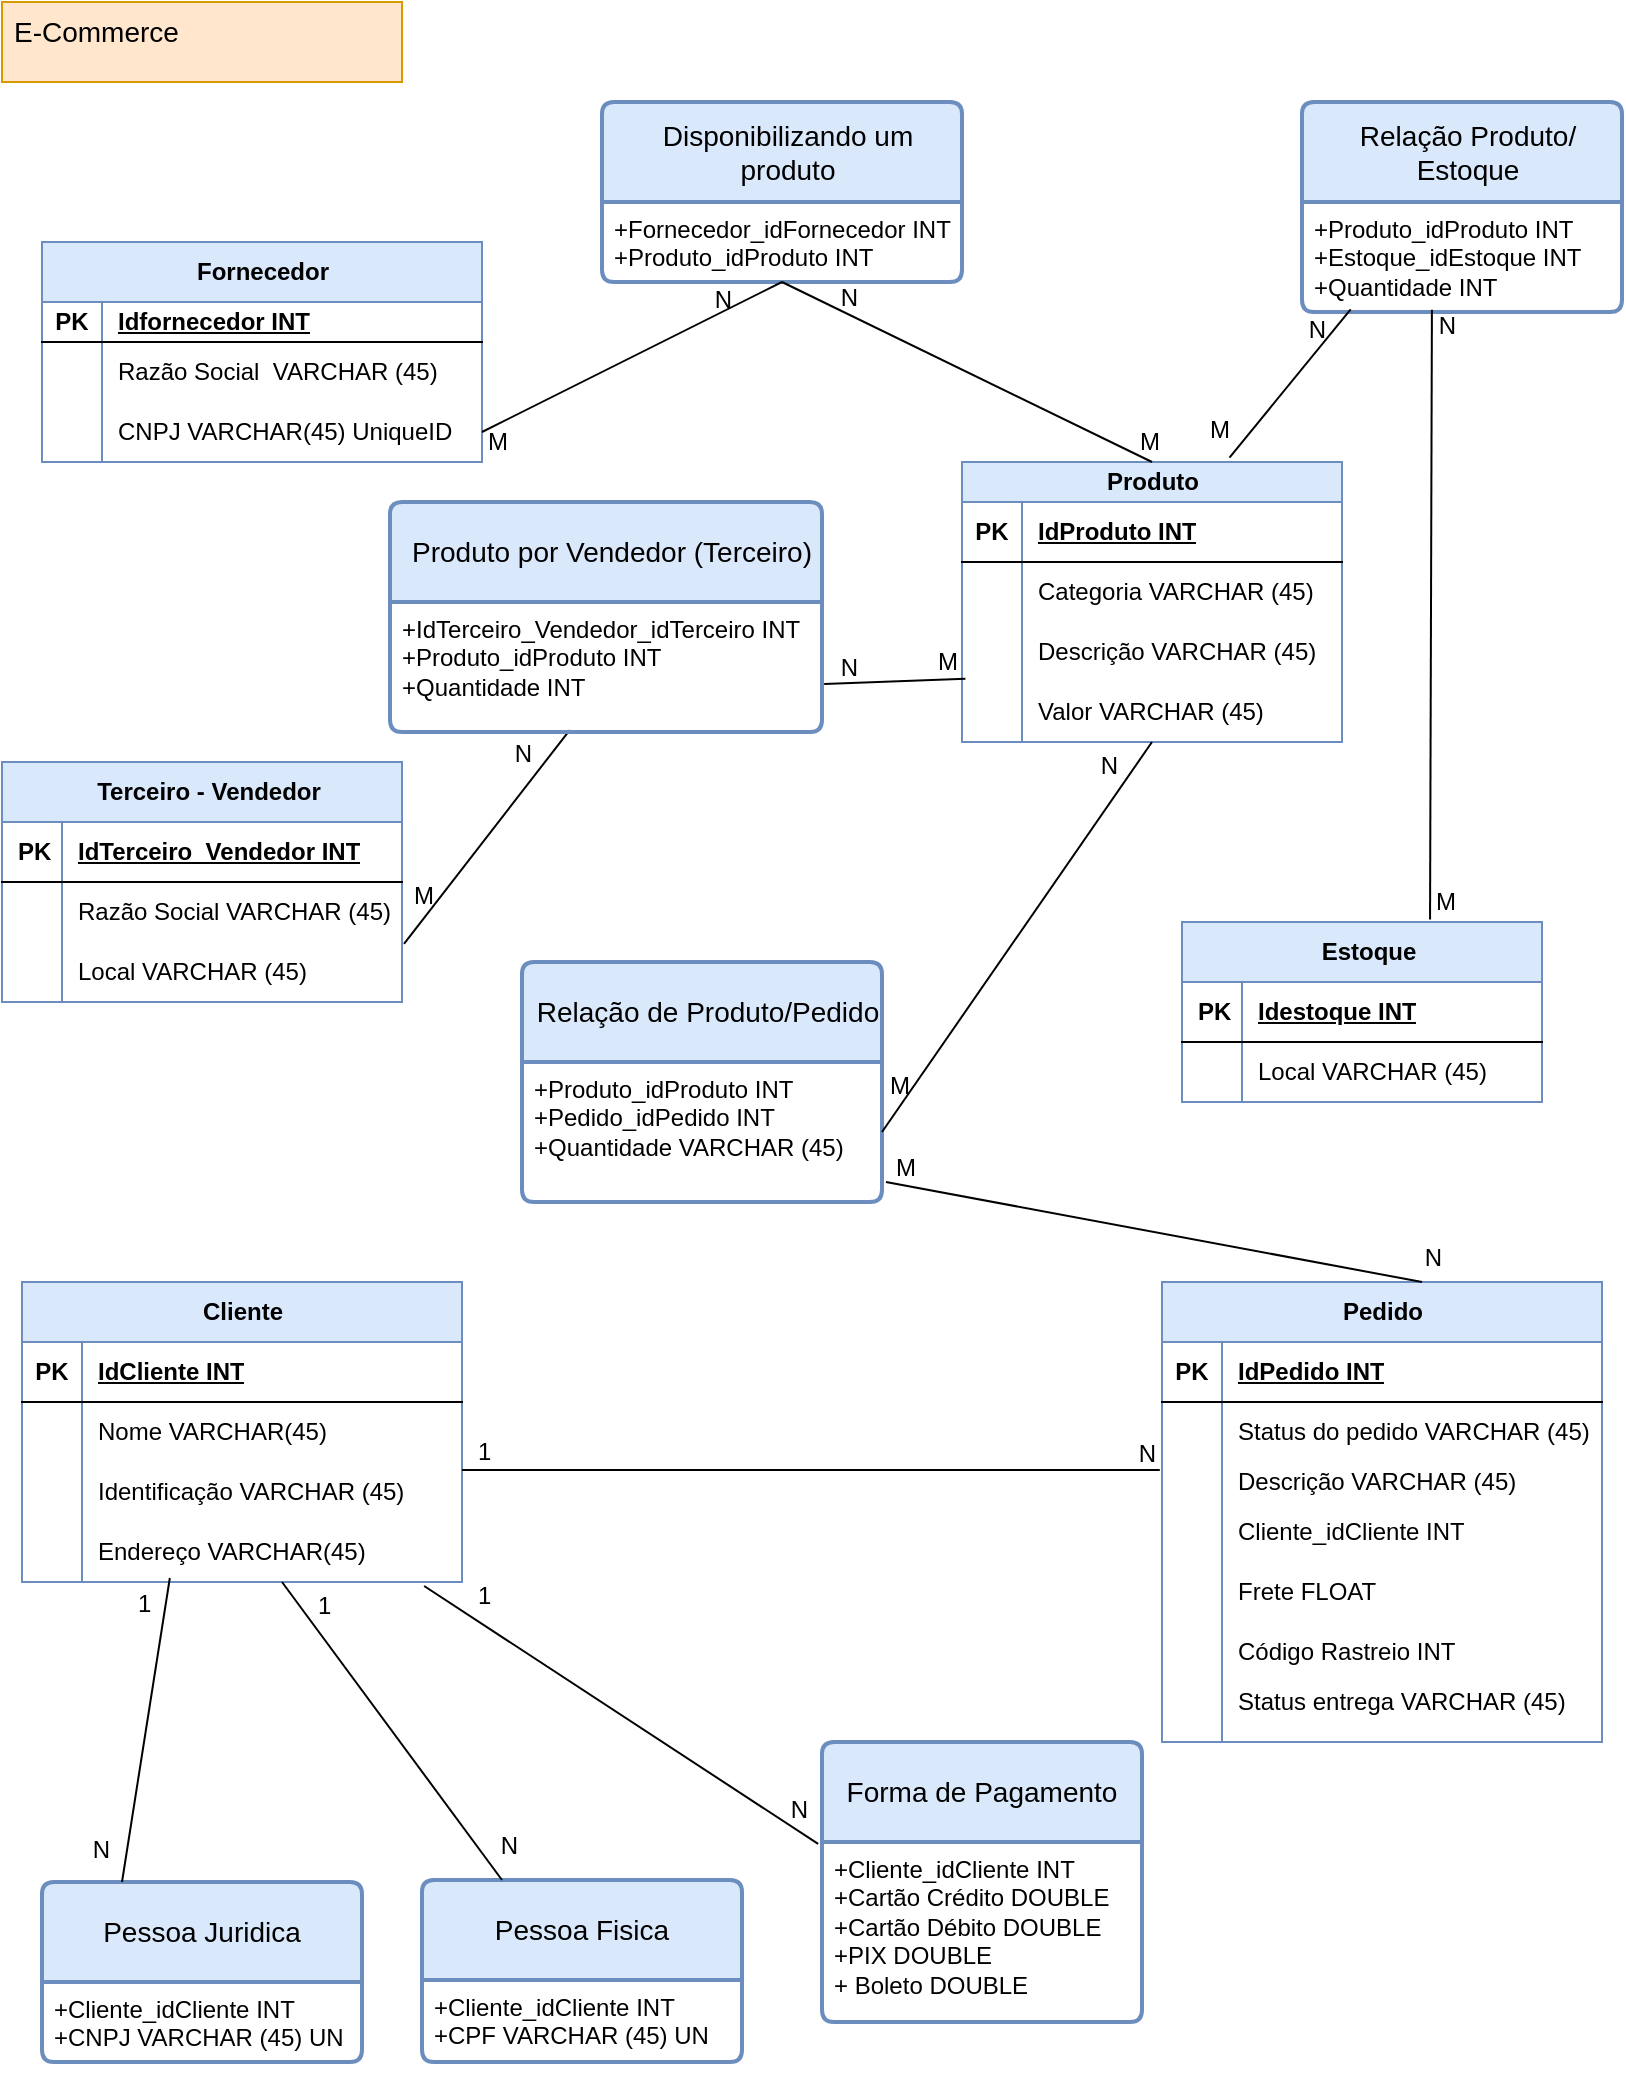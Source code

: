 <mxfile version="25.0.3">
  <diagram name="Página-1" id="pNauOIaTNGRux9Pw0jf6">
    <mxGraphModel dx="880" dy="1591" grid="1" gridSize="10" guides="1" tooltips="1" connect="1" arrows="1" fold="1" page="1" pageScale="1" pageWidth="827" pageHeight="1169" math="0" shadow="0">
      <root>
        <mxCell id="0" />
        <mxCell id="1" parent="0" />
        <mxCell id="O4y-3kp40cqBCzOCix7Y-1" value="Cliente" style="shape=table;startSize=30;container=1;collapsible=1;childLayout=tableLayout;fixedRows=1;rowLines=0;fontStyle=1;align=center;resizeLast=1;html=1;fillColor=#dae8fc;strokeColor=#6c8ebf;" parent="1" vertex="1">
          <mxGeometry x="10" y="-520" width="220" height="150" as="geometry">
            <mxRectangle x="60" y="-720" width="80" height="30" as="alternateBounds" />
          </mxGeometry>
        </mxCell>
        <mxCell id="O4y-3kp40cqBCzOCix7Y-2" value="" style="shape=tableRow;horizontal=0;startSize=0;swimlaneHead=0;swimlaneBody=0;fillColor=none;collapsible=0;dropTarget=0;points=[[0,0.5],[1,0.5]];portConstraint=eastwest;top=0;left=0;right=0;bottom=1;" parent="O4y-3kp40cqBCzOCix7Y-1" vertex="1">
          <mxGeometry y="30" width="220" height="30" as="geometry" />
        </mxCell>
        <mxCell id="O4y-3kp40cqBCzOCix7Y-3" value="PK" style="shape=partialRectangle;connectable=0;fillColor=none;top=0;left=0;bottom=0;right=0;fontStyle=1;overflow=hidden;whiteSpace=wrap;html=1;" parent="O4y-3kp40cqBCzOCix7Y-2" vertex="1">
          <mxGeometry width="30" height="30" as="geometry">
            <mxRectangle width="30" height="30" as="alternateBounds" />
          </mxGeometry>
        </mxCell>
        <mxCell id="O4y-3kp40cqBCzOCix7Y-4" value="IdCliente INT" style="shape=partialRectangle;connectable=0;fillColor=none;top=0;left=0;bottom=0;right=0;align=left;spacingLeft=6;fontStyle=5;overflow=hidden;whiteSpace=wrap;html=1;" parent="O4y-3kp40cqBCzOCix7Y-2" vertex="1">
          <mxGeometry x="30" width="190" height="30" as="geometry">
            <mxRectangle width="190" height="30" as="alternateBounds" />
          </mxGeometry>
        </mxCell>
        <mxCell id="O4y-3kp40cqBCzOCix7Y-5" value="" style="shape=tableRow;horizontal=0;startSize=0;swimlaneHead=0;swimlaneBody=0;fillColor=none;collapsible=0;dropTarget=0;points=[[0,0.5],[1,0.5]];portConstraint=eastwest;top=0;left=0;right=0;bottom=0;" parent="O4y-3kp40cqBCzOCix7Y-1" vertex="1">
          <mxGeometry y="60" width="220" height="30" as="geometry" />
        </mxCell>
        <mxCell id="O4y-3kp40cqBCzOCix7Y-6" value="" style="shape=partialRectangle;connectable=0;fillColor=none;top=0;left=0;bottom=0;right=0;editable=1;overflow=hidden;whiteSpace=wrap;html=1;" parent="O4y-3kp40cqBCzOCix7Y-5" vertex="1">
          <mxGeometry width="30" height="30" as="geometry">
            <mxRectangle width="30" height="30" as="alternateBounds" />
          </mxGeometry>
        </mxCell>
        <mxCell id="O4y-3kp40cqBCzOCix7Y-7" value="Nome VARCHAR(45)" style="shape=partialRectangle;connectable=0;fillColor=none;top=0;left=0;bottom=0;right=0;align=left;spacingLeft=6;overflow=hidden;whiteSpace=wrap;html=1;" parent="O4y-3kp40cqBCzOCix7Y-5" vertex="1">
          <mxGeometry x="30" width="190" height="30" as="geometry">
            <mxRectangle width="190" height="30" as="alternateBounds" />
          </mxGeometry>
        </mxCell>
        <mxCell id="O4y-3kp40cqBCzOCix7Y-8" value="" style="shape=tableRow;horizontal=0;startSize=0;swimlaneHead=0;swimlaneBody=0;fillColor=none;collapsible=0;dropTarget=0;points=[[0,0.5],[1,0.5]];portConstraint=eastwest;top=0;left=0;right=0;bottom=0;" parent="O4y-3kp40cqBCzOCix7Y-1" vertex="1">
          <mxGeometry y="90" width="220" height="30" as="geometry" />
        </mxCell>
        <mxCell id="O4y-3kp40cqBCzOCix7Y-9" value="" style="shape=partialRectangle;connectable=0;fillColor=none;top=0;left=0;bottom=0;right=0;editable=1;overflow=hidden;whiteSpace=wrap;html=1;" parent="O4y-3kp40cqBCzOCix7Y-8" vertex="1">
          <mxGeometry width="30" height="30" as="geometry">
            <mxRectangle width="30" height="30" as="alternateBounds" />
          </mxGeometry>
        </mxCell>
        <mxCell id="O4y-3kp40cqBCzOCix7Y-10" value="Identificação VARCHAR (45)" style="shape=partialRectangle;connectable=0;fillColor=none;top=0;left=0;bottom=0;right=0;align=left;spacingLeft=6;overflow=hidden;whiteSpace=wrap;html=1;" parent="O4y-3kp40cqBCzOCix7Y-8" vertex="1">
          <mxGeometry x="30" width="190" height="30" as="geometry">
            <mxRectangle width="190" height="30" as="alternateBounds" />
          </mxGeometry>
        </mxCell>
        <mxCell id="O4y-3kp40cqBCzOCix7Y-11" value="" style="shape=tableRow;horizontal=0;startSize=0;swimlaneHead=0;swimlaneBody=0;fillColor=none;collapsible=0;dropTarget=0;points=[[0,0.5],[1,0.5]];portConstraint=eastwest;top=0;left=0;right=0;bottom=0;" parent="O4y-3kp40cqBCzOCix7Y-1" vertex="1">
          <mxGeometry y="120" width="220" height="30" as="geometry" />
        </mxCell>
        <mxCell id="O4y-3kp40cqBCzOCix7Y-12" value="" style="shape=partialRectangle;connectable=0;fillColor=none;top=0;left=0;bottom=0;right=0;editable=1;overflow=hidden;whiteSpace=wrap;html=1;" parent="O4y-3kp40cqBCzOCix7Y-11" vertex="1">
          <mxGeometry width="30" height="30" as="geometry">
            <mxRectangle width="30" height="30" as="alternateBounds" />
          </mxGeometry>
        </mxCell>
        <mxCell id="O4y-3kp40cqBCzOCix7Y-13" value="Endereço VARCHAR(45)" style="shape=partialRectangle;connectable=0;fillColor=none;top=0;left=0;bottom=0;right=0;align=left;spacingLeft=6;overflow=hidden;whiteSpace=wrap;html=1;" parent="O4y-3kp40cqBCzOCix7Y-11" vertex="1">
          <mxGeometry x="30" width="190" height="30" as="geometry">
            <mxRectangle width="190" height="30" as="alternateBounds" />
          </mxGeometry>
        </mxCell>
        <mxCell id="O4y-3kp40cqBCzOCix7Y-19" value="Pedido" style="shape=table;startSize=30;container=1;collapsible=1;childLayout=tableLayout;fixedRows=1;rowLines=0;fontStyle=1;align=center;resizeLast=1;html=1;fillColor=#dae8fc;strokeColor=#6c8ebf;" parent="1" vertex="1">
          <mxGeometry x="580" y="-520" width="220" height="230" as="geometry" />
        </mxCell>
        <mxCell id="O4y-3kp40cqBCzOCix7Y-20" value="" style="shape=tableRow;horizontal=0;startSize=0;swimlaneHead=0;swimlaneBody=0;fillColor=none;collapsible=0;dropTarget=0;points=[[0,0.5],[1,0.5]];portConstraint=eastwest;top=0;left=0;right=0;bottom=1;" parent="O4y-3kp40cqBCzOCix7Y-19" vertex="1">
          <mxGeometry y="30" width="220" height="30" as="geometry" />
        </mxCell>
        <mxCell id="O4y-3kp40cqBCzOCix7Y-21" value="PK" style="shape=partialRectangle;connectable=0;fillColor=none;top=0;left=0;bottom=0;right=0;fontStyle=1;overflow=hidden;whiteSpace=wrap;html=1;" parent="O4y-3kp40cqBCzOCix7Y-20" vertex="1">
          <mxGeometry width="30" height="30" as="geometry">
            <mxRectangle width="30" height="30" as="alternateBounds" />
          </mxGeometry>
        </mxCell>
        <mxCell id="O4y-3kp40cqBCzOCix7Y-22" value="IdPedido INT" style="shape=partialRectangle;connectable=0;fillColor=none;top=0;left=0;bottom=0;right=0;align=left;spacingLeft=6;fontStyle=5;overflow=hidden;whiteSpace=wrap;html=1;" parent="O4y-3kp40cqBCzOCix7Y-20" vertex="1">
          <mxGeometry x="30" width="190" height="30" as="geometry">
            <mxRectangle width="190" height="30" as="alternateBounds" />
          </mxGeometry>
        </mxCell>
        <mxCell id="O4y-3kp40cqBCzOCix7Y-23" value="" style="shape=tableRow;horizontal=0;startSize=0;swimlaneHead=0;swimlaneBody=0;fillColor=none;collapsible=0;dropTarget=0;points=[[0,0.5],[1,0.5]];portConstraint=eastwest;top=0;left=0;right=0;bottom=0;" parent="O4y-3kp40cqBCzOCix7Y-19" vertex="1">
          <mxGeometry y="60" width="220" height="30" as="geometry" />
        </mxCell>
        <mxCell id="O4y-3kp40cqBCzOCix7Y-24" value="" style="shape=partialRectangle;connectable=0;fillColor=none;top=0;left=0;bottom=0;right=0;editable=1;overflow=hidden;whiteSpace=wrap;html=1;" parent="O4y-3kp40cqBCzOCix7Y-23" vertex="1">
          <mxGeometry width="30" height="30" as="geometry">
            <mxRectangle width="30" height="30" as="alternateBounds" />
          </mxGeometry>
        </mxCell>
        <mxCell id="O4y-3kp40cqBCzOCix7Y-25" value="Status do pedido VARCHAR (45)" style="shape=partialRectangle;connectable=0;fillColor=none;top=0;left=0;bottom=0;right=0;align=left;spacingLeft=6;overflow=hidden;whiteSpace=wrap;html=1;" parent="O4y-3kp40cqBCzOCix7Y-23" vertex="1">
          <mxGeometry x="30" width="190" height="30" as="geometry">
            <mxRectangle width="190" height="30" as="alternateBounds" />
          </mxGeometry>
        </mxCell>
        <mxCell id="O4y-3kp40cqBCzOCix7Y-26" value="" style="shape=tableRow;horizontal=0;startSize=0;swimlaneHead=0;swimlaneBody=0;fillColor=none;collapsible=0;dropTarget=0;points=[[0,0.5],[1,0.5]];portConstraint=eastwest;top=0;left=0;right=0;bottom=0;" parent="O4y-3kp40cqBCzOCix7Y-19" vertex="1">
          <mxGeometry y="90" width="220" height="20" as="geometry" />
        </mxCell>
        <mxCell id="O4y-3kp40cqBCzOCix7Y-27" value="" style="shape=partialRectangle;connectable=0;fillColor=none;top=0;left=0;bottom=0;right=0;editable=1;overflow=hidden;whiteSpace=wrap;html=1;" parent="O4y-3kp40cqBCzOCix7Y-26" vertex="1">
          <mxGeometry width="30" height="20" as="geometry">
            <mxRectangle width="30" height="20" as="alternateBounds" />
          </mxGeometry>
        </mxCell>
        <mxCell id="O4y-3kp40cqBCzOCix7Y-28" value="Descrição VARCHAR (45)" style="shape=partialRectangle;connectable=0;fillColor=none;top=0;left=0;bottom=0;right=0;align=left;spacingLeft=6;overflow=hidden;whiteSpace=wrap;html=1;" parent="O4y-3kp40cqBCzOCix7Y-26" vertex="1">
          <mxGeometry x="30" width="190" height="20" as="geometry">
            <mxRectangle width="190" height="20" as="alternateBounds" />
          </mxGeometry>
        </mxCell>
        <mxCell id="O4y-3kp40cqBCzOCix7Y-29" value="" style="shape=tableRow;horizontal=0;startSize=0;swimlaneHead=0;swimlaneBody=0;fillColor=none;collapsible=0;dropTarget=0;points=[[0,0.5],[1,0.5]];portConstraint=eastwest;top=0;left=0;right=0;bottom=0;" parent="O4y-3kp40cqBCzOCix7Y-19" vertex="1">
          <mxGeometry y="110" width="220" height="30" as="geometry" />
        </mxCell>
        <mxCell id="O4y-3kp40cqBCzOCix7Y-30" value="" style="shape=partialRectangle;connectable=0;fillColor=none;top=0;left=0;bottom=0;right=0;editable=1;overflow=hidden;whiteSpace=wrap;html=1;" parent="O4y-3kp40cqBCzOCix7Y-29" vertex="1">
          <mxGeometry width="30" height="30" as="geometry">
            <mxRectangle width="30" height="30" as="alternateBounds" />
          </mxGeometry>
        </mxCell>
        <mxCell id="O4y-3kp40cqBCzOCix7Y-31" value="Cliente_idCliente INT" style="shape=partialRectangle;connectable=0;fillColor=none;top=0;left=0;bottom=0;right=0;align=left;spacingLeft=6;overflow=hidden;whiteSpace=wrap;html=1;" parent="O4y-3kp40cqBCzOCix7Y-29" vertex="1">
          <mxGeometry x="30" width="190" height="30" as="geometry">
            <mxRectangle width="190" height="30" as="alternateBounds" />
          </mxGeometry>
        </mxCell>
        <mxCell id="mLtBZl6AU_xnji8sPROv-2" value="" style="shape=tableRow;horizontal=0;startSize=0;swimlaneHead=0;swimlaneBody=0;fillColor=none;collapsible=0;dropTarget=0;points=[[0,0.5],[1,0.5]];portConstraint=eastwest;top=0;left=0;right=0;bottom=0;" vertex="1" parent="O4y-3kp40cqBCzOCix7Y-19">
          <mxGeometry y="140" width="220" height="30" as="geometry" />
        </mxCell>
        <mxCell id="mLtBZl6AU_xnji8sPROv-3" value="" style="shape=partialRectangle;connectable=0;fillColor=none;top=0;left=0;bottom=0;right=0;editable=1;overflow=hidden;whiteSpace=wrap;html=1;" vertex="1" parent="mLtBZl6AU_xnji8sPROv-2">
          <mxGeometry width="30" height="30" as="geometry">
            <mxRectangle width="30" height="30" as="alternateBounds" />
          </mxGeometry>
        </mxCell>
        <mxCell id="mLtBZl6AU_xnji8sPROv-4" value="Frete FLOAT" style="shape=partialRectangle;connectable=0;fillColor=none;top=0;left=0;bottom=0;right=0;align=left;spacingLeft=6;overflow=hidden;whiteSpace=wrap;html=1;" vertex="1" parent="mLtBZl6AU_xnji8sPROv-2">
          <mxGeometry x="30" width="190" height="30" as="geometry">
            <mxRectangle width="190" height="30" as="alternateBounds" />
          </mxGeometry>
        </mxCell>
        <mxCell id="mLtBZl6AU_xnji8sPROv-6" value="" style="shape=tableRow;horizontal=0;startSize=0;swimlaneHead=0;swimlaneBody=0;fillColor=none;collapsible=0;dropTarget=0;points=[[0,0.5],[1,0.5]];portConstraint=eastwest;top=0;left=0;right=0;bottom=0;" vertex="1" parent="O4y-3kp40cqBCzOCix7Y-19">
          <mxGeometry y="170" width="220" height="30" as="geometry" />
        </mxCell>
        <mxCell id="mLtBZl6AU_xnji8sPROv-7" value="" style="shape=partialRectangle;connectable=0;fillColor=none;top=0;left=0;bottom=0;right=0;editable=1;overflow=hidden;whiteSpace=wrap;html=1;" vertex="1" parent="mLtBZl6AU_xnji8sPROv-6">
          <mxGeometry width="30" height="30" as="geometry">
            <mxRectangle width="30" height="30" as="alternateBounds" />
          </mxGeometry>
        </mxCell>
        <mxCell id="mLtBZl6AU_xnji8sPROv-8" value="Código Rastreio INT" style="shape=partialRectangle;connectable=0;fillColor=none;top=0;left=0;bottom=0;right=0;align=left;spacingLeft=6;overflow=hidden;whiteSpace=wrap;html=1;" vertex="1" parent="mLtBZl6AU_xnji8sPROv-6">
          <mxGeometry x="30" width="190" height="30" as="geometry">
            <mxRectangle width="190" height="30" as="alternateBounds" />
          </mxGeometry>
        </mxCell>
        <mxCell id="mLtBZl6AU_xnji8sPROv-9" value="" style="shape=tableRow;horizontal=0;startSize=0;swimlaneHead=0;swimlaneBody=0;fillColor=none;collapsible=0;dropTarget=0;points=[[0,0.5],[1,0.5]];portConstraint=eastwest;top=0;left=0;right=0;bottom=0;" vertex="1" parent="O4y-3kp40cqBCzOCix7Y-19">
          <mxGeometry y="200" width="220" height="30" as="geometry" />
        </mxCell>
        <mxCell id="mLtBZl6AU_xnji8sPROv-10" value="" style="shape=partialRectangle;connectable=0;fillColor=none;top=0;left=0;bottom=0;right=0;editable=1;overflow=hidden;whiteSpace=wrap;html=1;" vertex="1" parent="mLtBZl6AU_xnji8sPROv-9">
          <mxGeometry width="30" height="30" as="geometry">
            <mxRectangle width="30" height="30" as="alternateBounds" />
          </mxGeometry>
        </mxCell>
        <mxCell id="mLtBZl6AU_xnji8sPROv-11" value="&lt;div align=&quot;left&quot;&gt;Status entrega VARCHAR (45)&lt;/div&gt;&lt;div align=&quot;left&quot;&gt;&lt;br&gt;&lt;/div&gt;" style="shape=partialRectangle;connectable=0;fillColor=none;top=0;left=0;bottom=0;right=0;align=left;spacingLeft=6;overflow=hidden;whiteSpace=wrap;html=1;" vertex="1" parent="mLtBZl6AU_xnji8sPROv-9">
          <mxGeometry x="30" width="190" height="30" as="geometry">
            <mxRectangle width="190" height="30" as="alternateBounds" />
          </mxGeometry>
        </mxCell>
        <mxCell id="O4y-3kp40cqBCzOCix7Y-32" value="Produto" style="shape=table;startSize=20;container=1;collapsible=1;childLayout=tableLayout;fixedRows=1;rowLines=0;fontStyle=1;align=center;resizeLast=1;html=1;fillColor=#dae8fc;strokeColor=#6c8ebf;" parent="1" vertex="1">
          <mxGeometry x="480" y="-930" width="190" height="140" as="geometry" />
        </mxCell>
        <mxCell id="O4y-3kp40cqBCzOCix7Y-33" value="" style="shape=tableRow;horizontal=0;startSize=0;swimlaneHead=0;swimlaneBody=0;fillColor=none;collapsible=0;dropTarget=0;points=[[0,0.5],[1,0.5]];portConstraint=eastwest;top=0;left=0;right=0;bottom=1;" parent="O4y-3kp40cqBCzOCix7Y-32" vertex="1">
          <mxGeometry y="20" width="190" height="30" as="geometry" />
        </mxCell>
        <mxCell id="O4y-3kp40cqBCzOCix7Y-34" value="PK" style="shape=partialRectangle;connectable=0;fillColor=none;top=0;left=0;bottom=0;right=0;fontStyle=1;overflow=hidden;whiteSpace=wrap;html=1;" parent="O4y-3kp40cqBCzOCix7Y-33" vertex="1">
          <mxGeometry width="30" height="30" as="geometry">
            <mxRectangle width="30" height="30" as="alternateBounds" />
          </mxGeometry>
        </mxCell>
        <mxCell id="O4y-3kp40cqBCzOCix7Y-35" value="IdProduto INT" style="shape=partialRectangle;connectable=0;fillColor=none;top=0;left=0;bottom=0;right=0;align=left;spacingLeft=6;fontStyle=5;overflow=hidden;whiteSpace=wrap;html=1;" parent="O4y-3kp40cqBCzOCix7Y-33" vertex="1">
          <mxGeometry x="30" width="160" height="30" as="geometry">
            <mxRectangle width="160" height="30" as="alternateBounds" />
          </mxGeometry>
        </mxCell>
        <mxCell id="O4y-3kp40cqBCzOCix7Y-36" value="" style="shape=tableRow;horizontal=0;startSize=0;swimlaneHead=0;swimlaneBody=0;fillColor=none;collapsible=0;dropTarget=0;points=[[0,0.5],[1,0.5]];portConstraint=eastwest;top=0;left=0;right=0;bottom=0;" parent="O4y-3kp40cqBCzOCix7Y-32" vertex="1">
          <mxGeometry y="50" width="190" height="30" as="geometry" />
        </mxCell>
        <mxCell id="O4y-3kp40cqBCzOCix7Y-37" value="" style="shape=partialRectangle;connectable=0;fillColor=none;top=0;left=0;bottom=0;right=0;editable=1;overflow=hidden;whiteSpace=wrap;html=1;" parent="O4y-3kp40cqBCzOCix7Y-36" vertex="1">
          <mxGeometry width="30" height="30" as="geometry">
            <mxRectangle width="30" height="30" as="alternateBounds" />
          </mxGeometry>
        </mxCell>
        <mxCell id="O4y-3kp40cqBCzOCix7Y-38" value="Categoria VARCHAR (45)" style="shape=partialRectangle;connectable=0;fillColor=none;top=0;left=0;bottom=0;right=0;align=left;spacingLeft=6;overflow=hidden;whiteSpace=wrap;html=1;" parent="O4y-3kp40cqBCzOCix7Y-36" vertex="1">
          <mxGeometry x="30" width="160" height="30" as="geometry">
            <mxRectangle width="160" height="30" as="alternateBounds" />
          </mxGeometry>
        </mxCell>
        <mxCell id="O4y-3kp40cqBCzOCix7Y-39" value="" style="shape=tableRow;horizontal=0;startSize=0;swimlaneHead=0;swimlaneBody=0;fillColor=none;collapsible=0;dropTarget=0;points=[[0,0.5],[1,0.5]];portConstraint=eastwest;top=0;left=0;right=0;bottom=0;" parent="O4y-3kp40cqBCzOCix7Y-32" vertex="1">
          <mxGeometry y="80" width="190" height="30" as="geometry" />
        </mxCell>
        <mxCell id="O4y-3kp40cqBCzOCix7Y-40" value="" style="shape=partialRectangle;connectable=0;fillColor=none;top=0;left=0;bottom=0;right=0;editable=1;overflow=hidden;whiteSpace=wrap;html=1;" parent="O4y-3kp40cqBCzOCix7Y-39" vertex="1">
          <mxGeometry width="30" height="30" as="geometry">
            <mxRectangle width="30" height="30" as="alternateBounds" />
          </mxGeometry>
        </mxCell>
        <mxCell id="O4y-3kp40cqBCzOCix7Y-41" value="Descrição VARCHAR (45)" style="shape=partialRectangle;connectable=0;fillColor=none;top=0;left=0;bottom=0;right=0;align=left;spacingLeft=6;overflow=hidden;whiteSpace=wrap;html=1;" parent="O4y-3kp40cqBCzOCix7Y-39" vertex="1">
          <mxGeometry x="30" width="160" height="30" as="geometry">
            <mxRectangle width="160" height="30" as="alternateBounds" />
          </mxGeometry>
        </mxCell>
        <mxCell id="O4y-3kp40cqBCzOCix7Y-42" value="" style="shape=tableRow;horizontal=0;startSize=0;swimlaneHead=0;swimlaneBody=0;fillColor=none;collapsible=0;dropTarget=0;points=[[0,0.5],[1,0.5]];portConstraint=eastwest;top=0;left=0;right=0;bottom=0;" parent="O4y-3kp40cqBCzOCix7Y-32" vertex="1">
          <mxGeometry y="110" width="190" height="30" as="geometry" />
        </mxCell>
        <mxCell id="O4y-3kp40cqBCzOCix7Y-43" value="" style="shape=partialRectangle;connectable=0;fillColor=none;top=0;left=0;bottom=0;right=0;editable=1;overflow=hidden;whiteSpace=wrap;html=1;" parent="O4y-3kp40cqBCzOCix7Y-42" vertex="1">
          <mxGeometry width="30" height="30" as="geometry">
            <mxRectangle width="30" height="30" as="alternateBounds" />
          </mxGeometry>
        </mxCell>
        <mxCell id="O4y-3kp40cqBCzOCix7Y-44" value="Valor VARCHAR (45)" style="shape=partialRectangle;connectable=0;fillColor=none;top=0;left=0;bottom=0;right=0;align=left;spacingLeft=6;overflow=hidden;whiteSpace=wrap;html=1;" parent="O4y-3kp40cqBCzOCix7Y-42" vertex="1">
          <mxGeometry x="30" width="160" height="30" as="geometry">
            <mxRectangle width="160" height="30" as="alternateBounds" />
          </mxGeometry>
        </mxCell>
        <mxCell id="O4y-3kp40cqBCzOCix7Y-45" value="Fornecedor" style="shape=table;startSize=30;container=1;collapsible=1;childLayout=tableLayout;fixedRows=1;rowLines=0;fontStyle=1;align=center;resizeLast=1;html=1;fillColor=#dae8fc;strokeColor=#6c8ebf;" parent="1" vertex="1">
          <mxGeometry x="20" y="-1040" width="220" height="110" as="geometry" />
        </mxCell>
        <mxCell id="O4y-3kp40cqBCzOCix7Y-46" value="" style="shape=tableRow;horizontal=0;startSize=0;swimlaneHead=0;swimlaneBody=0;fillColor=none;collapsible=0;dropTarget=0;points=[[0,0.5],[1,0.5]];portConstraint=eastwest;top=0;left=0;right=0;bottom=1;" parent="O4y-3kp40cqBCzOCix7Y-45" vertex="1">
          <mxGeometry y="30" width="220" height="20" as="geometry" />
        </mxCell>
        <mxCell id="O4y-3kp40cqBCzOCix7Y-47" value="PK" style="shape=partialRectangle;connectable=0;fillColor=none;top=0;left=0;bottom=0;right=0;fontStyle=1;overflow=hidden;whiteSpace=wrap;html=1;" parent="O4y-3kp40cqBCzOCix7Y-46" vertex="1">
          <mxGeometry width="30" height="20" as="geometry">
            <mxRectangle width="30" height="20" as="alternateBounds" />
          </mxGeometry>
        </mxCell>
        <mxCell id="O4y-3kp40cqBCzOCix7Y-48" value="Idfornecedor INT" style="shape=partialRectangle;connectable=0;fillColor=none;top=0;left=0;bottom=0;right=0;align=left;spacingLeft=6;fontStyle=5;overflow=hidden;whiteSpace=wrap;html=1;" parent="O4y-3kp40cqBCzOCix7Y-46" vertex="1">
          <mxGeometry x="30" width="190" height="20" as="geometry">
            <mxRectangle width="190" height="20" as="alternateBounds" />
          </mxGeometry>
        </mxCell>
        <mxCell id="O4y-3kp40cqBCzOCix7Y-49" value="" style="shape=tableRow;horizontal=0;startSize=0;swimlaneHead=0;swimlaneBody=0;fillColor=none;collapsible=0;dropTarget=0;points=[[0,0.5],[1,0.5]];portConstraint=eastwest;top=0;left=0;right=0;bottom=0;" parent="O4y-3kp40cqBCzOCix7Y-45" vertex="1">
          <mxGeometry y="50" width="220" height="30" as="geometry" />
        </mxCell>
        <mxCell id="O4y-3kp40cqBCzOCix7Y-50" value="" style="shape=partialRectangle;connectable=0;fillColor=none;top=0;left=0;bottom=0;right=0;editable=1;overflow=hidden;whiteSpace=wrap;html=1;" parent="O4y-3kp40cqBCzOCix7Y-49" vertex="1">
          <mxGeometry width="30" height="30" as="geometry">
            <mxRectangle width="30" height="30" as="alternateBounds" />
          </mxGeometry>
        </mxCell>
        <mxCell id="O4y-3kp40cqBCzOCix7Y-51" value="Razão Social&amp;nbsp; VARCHAR (45)" style="shape=partialRectangle;connectable=0;fillColor=none;top=0;left=0;bottom=0;right=0;align=left;spacingLeft=6;overflow=hidden;whiteSpace=wrap;html=1;" parent="O4y-3kp40cqBCzOCix7Y-49" vertex="1">
          <mxGeometry x="30" width="190" height="30" as="geometry">
            <mxRectangle width="190" height="30" as="alternateBounds" />
          </mxGeometry>
        </mxCell>
        <mxCell id="O4y-3kp40cqBCzOCix7Y-52" value="" style="shape=tableRow;horizontal=0;startSize=0;swimlaneHead=0;swimlaneBody=0;fillColor=none;collapsible=0;dropTarget=0;points=[[0,0.5],[1,0.5]];portConstraint=eastwest;top=0;left=0;right=0;bottom=0;" parent="O4y-3kp40cqBCzOCix7Y-45" vertex="1">
          <mxGeometry y="80" width="220" height="30" as="geometry" />
        </mxCell>
        <mxCell id="O4y-3kp40cqBCzOCix7Y-53" value="" style="shape=partialRectangle;connectable=0;fillColor=none;top=0;left=0;bottom=0;right=0;editable=1;overflow=hidden;whiteSpace=wrap;html=1;" parent="O4y-3kp40cqBCzOCix7Y-52" vertex="1">
          <mxGeometry width="30" height="30" as="geometry">
            <mxRectangle width="30" height="30" as="alternateBounds" />
          </mxGeometry>
        </mxCell>
        <mxCell id="O4y-3kp40cqBCzOCix7Y-54" value="CNPJ VARCHAR(45) UniqueID" style="shape=partialRectangle;connectable=0;fillColor=none;top=0;left=0;bottom=0;right=0;align=left;spacingLeft=6;overflow=hidden;whiteSpace=wrap;html=1;" parent="O4y-3kp40cqBCzOCix7Y-52" vertex="1">
          <mxGeometry x="30" width="190" height="30" as="geometry">
            <mxRectangle width="190" height="30" as="alternateBounds" />
          </mxGeometry>
        </mxCell>
        <mxCell id="O4y-3kp40cqBCzOCix7Y-71" value="&lt;font style=&quot;font-size: 14px;&quot;&gt;E-Commerce&lt;/font&gt;" style="text;strokeColor=#d79b00;fillColor=#ffe6cc;spacingLeft=4;spacingRight=4;overflow=hidden;rotatable=0;points=[[0,0.5],[1,0.5]];portConstraint=eastwest;fontSize=12;whiteSpace=wrap;html=1;fontFamily=Helvetica;" parent="1" vertex="1">
          <mxGeometry y="-1160" width="200" height="40" as="geometry" />
        </mxCell>
        <mxCell id="O4y-3kp40cqBCzOCix7Y-83" value="Disponibilizando um produto" style="swimlane;childLayout=stackLayout;horizontal=1;startSize=50;horizontalStack=0;rounded=1;fontSize=14;fontStyle=0;strokeWidth=2;resizeParent=0;resizeLast=1;shadow=0;dashed=0;align=center;arcSize=4;whiteSpace=wrap;html=1;strokeColor=#6c8ebf;verticalAlign=middle;spacingLeft=6;fontFamily=Helvetica;fillColor=#dae8fc;" parent="1" vertex="1">
          <mxGeometry x="300" y="-1110" width="180" height="90" as="geometry" />
        </mxCell>
        <mxCell id="O4y-3kp40cqBCzOCix7Y-84" value="+Fornecedor_idFornecedor INT&lt;br&gt;+Produto_idProduto INT&lt;div&gt;&lt;br&gt;&lt;/div&gt;" style="align=left;strokeColor=none;fillColor=none;spacingLeft=4;fontSize=12;verticalAlign=top;resizable=0;rotatable=0;part=1;html=1;fontFamily=Helvetica;fontColor=default;" parent="O4y-3kp40cqBCzOCix7Y-83" vertex="1">
          <mxGeometry y="50" width="180" height="40" as="geometry" />
        </mxCell>
        <mxCell id="O4y-3kp40cqBCzOCix7Y-99" value="" style="endArrow=none;html=1;rounded=0;fontFamily=Helvetica;fontSize=12;fontColor=default;entryX=0.5;entryY=1;entryDx=0;entryDy=0;exitX=1;exitY=0.5;exitDx=0;exitDy=0;" parent="1" source="O4y-3kp40cqBCzOCix7Y-52" target="O4y-3kp40cqBCzOCix7Y-84" edge="1">
          <mxGeometry relative="1" as="geometry">
            <mxPoint x="240" y="-930" as="sourcePoint" />
            <mxPoint x="330" y="-940" as="targetPoint" />
          </mxGeometry>
        </mxCell>
        <mxCell id="O4y-3kp40cqBCzOCix7Y-100" value="M" style="resizable=0;html=1;whiteSpace=wrap;align=left;verticalAlign=bottom;strokeColor=default;spacingLeft=6;fontFamily=Helvetica;fontSize=12;fontColor=default;fillColor=none;" parent="O4y-3kp40cqBCzOCix7Y-99" connectable="0" vertex="1">
          <mxGeometry x="-1" relative="1" as="geometry">
            <mxPoint x="-5" y="13" as="offset" />
          </mxGeometry>
        </mxCell>
        <mxCell id="O4y-3kp40cqBCzOCix7Y-101" value="N" style="resizable=0;html=1;whiteSpace=wrap;align=right;verticalAlign=bottom;strokeColor=default;spacingLeft=6;fontFamily=Helvetica;fontSize=12;fontColor=default;fillColor=none;" parent="O4y-3kp40cqBCzOCix7Y-99" connectable="0" vertex="1">
          <mxGeometry x="1" relative="1" as="geometry">
            <mxPoint x="-23" y="17" as="offset" />
          </mxGeometry>
        </mxCell>
        <mxCell id="O4y-3kp40cqBCzOCix7Y-102" value="" style="endArrow=none;html=1;rounded=0;fontFamily=Helvetica;fontSize=12;fontColor=default;entryX=0.5;entryY=1;entryDx=0;entryDy=0;exitX=0.5;exitY=0;exitDx=0;exitDy=0;" parent="1" source="O4y-3kp40cqBCzOCix7Y-32" target="O4y-3kp40cqBCzOCix7Y-83" edge="1">
          <mxGeometry relative="1" as="geometry">
            <mxPoint x="575" y="-1040" as="sourcePoint" />
            <mxPoint x="490" y="-880" as="targetPoint" />
          </mxGeometry>
        </mxCell>
        <mxCell id="O4y-3kp40cqBCzOCix7Y-103" value="M" style="resizable=0;html=1;whiteSpace=wrap;align=left;verticalAlign=bottom;strokeColor=default;spacingLeft=6;fontFamily=Helvetica;fontSize=12;fontColor=default;fillColor=none;" parent="O4y-3kp40cqBCzOCix7Y-102" connectable="0" vertex="1">
          <mxGeometry x="-1" relative="1" as="geometry">
            <mxPoint x="-14" y="-2" as="offset" />
          </mxGeometry>
        </mxCell>
        <mxCell id="O4y-3kp40cqBCzOCix7Y-104" value="N" style="resizable=0;html=1;whiteSpace=wrap;align=right;verticalAlign=bottom;strokeColor=default;spacingLeft=6;fontFamily=Helvetica;fontSize=12;fontColor=default;fillColor=none;" parent="O4y-3kp40cqBCzOCix7Y-102" connectable="0" vertex="1">
          <mxGeometry x="1" relative="1" as="geometry">
            <mxPoint x="39" y="16" as="offset" />
          </mxGeometry>
        </mxCell>
        <mxCell id="O4y-3kp40cqBCzOCix7Y-105" value="Estoque" style="shape=table;startSize=30;container=1;collapsible=1;childLayout=tableLayout;fixedRows=1;rowLines=0;fontStyle=1;align=center;resizeLast=1;html=1;strokeColor=#6c8ebf;verticalAlign=middle;spacingLeft=6;fontFamily=Helvetica;fontSize=12;fillColor=#dae8fc;" parent="1" vertex="1">
          <mxGeometry x="590" y="-700" width="180" height="90" as="geometry" />
        </mxCell>
        <mxCell id="O4y-3kp40cqBCzOCix7Y-106" value="" style="shape=tableRow;horizontal=0;startSize=0;swimlaneHead=0;swimlaneBody=0;fillColor=none;collapsible=0;dropTarget=0;points=[[0,0.5],[1,0.5]];portConstraint=eastwest;top=0;left=0;right=0;bottom=1;strokeColor=default;align=left;verticalAlign=middle;spacingLeft=6;fontFamily=Helvetica;fontSize=12;fontColor=default;" parent="O4y-3kp40cqBCzOCix7Y-105" vertex="1">
          <mxGeometry y="30" width="180" height="30" as="geometry" />
        </mxCell>
        <mxCell id="O4y-3kp40cqBCzOCix7Y-107" value="PK" style="shape=partialRectangle;connectable=0;fillColor=none;top=0;left=0;bottom=0;right=0;fontStyle=1;overflow=hidden;whiteSpace=wrap;html=1;strokeColor=default;align=left;verticalAlign=middle;spacingLeft=6;fontFamily=Helvetica;fontSize=12;fontColor=default;" parent="O4y-3kp40cqBCzOCix7Y-106" vertex="1">
          <mxGeometry width="30" height="30" as="geometry">
            <mxRectangle width="30" height="30" as="alternateBounds" />
          </mxGeometry>
        </mxCell>
        <mxCell id="O4y-3kp40cqBCzOCix7Y-108" value="Idestoque INT" style="shape=partialRectangle;connectable=0;fillColor=none;top=0;left=0;bottom=0;right=0;align=left;spacingLeft=6;fontStyle=5;overflow=hidden;whiteSpace=wrap;html=1;strokeColor=default;verticalAlign=middle;fontFamily=Helvetica;fontSize=12;fontColor=default;" parent="O4y-3kp40cqBCzOCix7Y-106" vertex="1">
          <mxGeometry x="30" width="150" height="30" as="geometry">
            <mxRectangle width="150" height="30" as="alternateBounds" />
          </mxGeometry>
        </mxCell>
        <mxCell id="O4y-3kp40cqBCzOCix7Y-109" value="" style="shape=tableRow;horizontal=0;startSize=0;swimlaneHead=0;swimlaneBody=0;fillColor=none;collapsible=0;dropTarget=0;points=[[0,0.5],[1,0.5]];portConstraint=eastwest;top=0;left=0;right=0;bottom=0;strokeColor=default;align=left;verticalAlign=middle;spacingLeft=6;fontFamily=Helvetica;fontSize=12;fontColor=default;" parent="O4y-3kp40cqBCzOCix7Y-105" vertex="1">
          <mxGeometry y="60" width="180" height="30" as="geometry" />
        </mxCell>
        <mxCell id="O4y-3kp40cqBCzOCix7Y-110" value="" style="shape=partialRectangle;connectable=0;fillColor=none;top=0;left=0;bottom=0;right=0;editable=1;overflow=hidden;whiteSpace=wrap;html=1;strokeColor=default;align=left;verticalAlign=middle;spacingLeft=6;fontFamily=Helvetica;fontSize=12;fontColor=default;" parent="O4y-3kp40cqBCzOCix7Y-109" vertex="1">
          <mxGeometry width="30" height="30" as="geometry">
            <mxRectangle width="30" height="30" as="alternateBounds" />
          </mxGeometry>
        </mxCell>
        <mxCell id="O4y-3kp40cqBCzOCix7Y-111" value="Local VARCHAR (45)" style="shape=partialRectangle;connectable=0;fillColor=none;top=0;left=0;bottom=0;right=0;align=left;spacingLeft=6;overflow=hidden;whiteSpace=wrap;html=1;strokeColor=default;verticalAlign=middle;fontFamily=Helvetica;fontSize=12;fontColor=default;" parent="O4y-3kp40cqBCzOCix7Y-109" vertex="1">
          <mxGeometry x="30" width="150" height="30" as="geometry">
            <mxRectangle width="150" height="30" as="alternateBounds" />
          </mxGeometry>
        </mxCell>
        <mxCell id="O4y-3kp40cqBCzOCix7Y-118" value="Relação Produto/ Estoque" style="swimlane;childLayout=stackLayout;horizontal=1;startSize=50;horizontalStack=0;rounded=1;fontSize=14;fontStyle=0;strokeWidth=2;resizeParent=0;resizeLast=1;shadow=0;dashed=0;align=center;arcSize=4;whiteSpace=wrap;html=1;strokeColor=#6c8ebf;verticalAlign=middle;spacingLeft=6;fontFamily=Helvetica;fillColor=#dae8fc;" parent="1" vertex="1">
          <mxGeometry x="650" y="-1110" width="160" height="105" as="geometry" />
        </mxCell>
        <mxCell id="O4y-3kp40cqBCzOCix7Y-119" value="+Produto_idProduto INT&lt;br&gt;+Estoque_idEstoque INT&lt;br&gt;+Quantidade INT" style="align=left;strokeColor=none;fillColor=none;spacingLeft=4;fontSize=12;verticalAlign=top;resizable=0;rotatable=0;part=1;html=1;fontFamily=Helvetica;fontColor=default;" parent="O4y-3kp40cqBCzOCix7Y-118" vertex="1">
          <mxGeometry y="50" width="160" height="55" as="geometry" />
        </mxCell>
        <mxCell id="O4y-3kp40cqBCzOCix7Y-121" value="" style="endArrow=none;html=1;rounded=0;fontFamily=Helvetica;fontSize=12;fontColor=default;exitX=0.704;exitY=-0.016;exitDx=0;exitDy=0;exitPerimeter=0;entryX=0.152;entryY=0.976;entryDx=0;entryDy=0;entryPerimeter=0;" parent="1" source="O4y-3kp40cqBCzOCix7Y-32" target="O4y-3kp40cqBCzOCix7Y-119" edge="1">
          <mxGeometry relative="1" as="geometry">
            <mxPoint x="640" y="-890" as="sourcePoint" />
            <mxPoint x="680" y="-1000" as="targetPoint" />
            <Array as="points" />
          </mxGeometry>
        </mxCell>
        <mxCell id="O4y-3kp40cqBCzOCix7Y-122" value="M" style="resizable=0;html=1;whiteSpace=wrap;align=left;verticalAlign=bottom;strokeColor=default;spacingLeft=6;fontFamily=Helvetica;fontSize=12;fontColor=default;fillColor=none;" parent="O4y-3kp40cqBCzOCix7Y-121" connectable="0" vertex="1">
          <mxGeometry x="-1" relative="1" as="geometry">
            <mxPoint x="-18" y="-5" as="offset" />
          </mxGeometry>
        </mxCell>
        <mxCell id="O4y-3kp40cqBCzOCix7Y-123" value="N" style="resizable=0;html=1;whiteSpace=wrap;align=right;verticalAlign=bottom;strokeColor=default;spacingLeft=6;fontFamily=Helvetica;fontSize=12;fontColor=default;fillColor=none;" parent="O4y-3kp40cqBCzOCix7Y-121" connectable="0" vertex="1">
          <mxGeometry x="1" relative="1" as="geometry">
            <mxPoint x="-11" y="19" as="offset" />
          </mxGeometry>
        </mxCell>
        <mxCell id="O4y-3kp40cqBCzOCix7Y-124" value="" style="endArrow=none;html=1;rounded=0;fontFamily=Helvetica;fontSize=12;fontColor=default;exitX=0.689;exitY=-0.014;exitDx=0;exitDy=0;exitPerimeter=0;entryX=0.406;entryY=0.98;entryDx=0;entryDy=0;entryPerimeter=0;" parent="1" source="O4y-3kp40cqBCzOCix7Y-105" target="O4y-3kp40cqBCzOCix7Y-119" edge="1">
          <mxGeometry relative="1" as="geometry">
            <mxPoint x="720" y="-740" as="sourcePoint" />
            <mxPoint x="734" y="-900" as="targetPoint" />
          </mxGeometry>
        </mxCell>
        <mxCell id="O4y-3kp40cqBCzOCix7Y-125" value="M" style="resizable=0;html=1;whiteSpace=wrap;align=left;verticalAlign=bottom;strokeColor=default;spacingLeft=6;fontFamily=Helvetica;fontSize=12;fontColor=default;fillColor=none;" parent="O4y-3kp40cqBCzOCix7Y-124" connectable="0" vertex="1">
          <mxGeometry x="-1" relative="1" as="geometry">
            <mxPoint x="-5" as="offset" />
          </mxGeometry>
        </mxCell>
        <mxCell id="O4y-3kp40cqBCzOCix7Y-126" value="N" style="resizable=0;html=1;whiteSpace=wrap;align=right;verticalAlign=bottom;strokeColor=default;spacingLeft=6;fontFamily=Helvetica;fontSize=12;fontColor=default;fillColor=none;" parent="O4y-3kp40cqBCzOCix7Y-124" connectable="0" vertex="1">
          <mxGeometry x="1" relative="1" as="geometry">
            <mxPoint x="14" y="17" as="offset" />
          </mxGeometry>
        </mxCell>
        <mxCell id="O4y-3kp40cqBCzOCix7Y-137" value="" style="endArrow=none;html=1;rounded=0;fontFamily=Helvetica;fontSize=12;fontColor=default;exitX=1;exitY=0.133;exitDx=0;exitDy=0;exitPerimeter=0;entryX=-0.005;entryY=0.2;entryDx=0;entryDy=0;entryPerimeter=0;" parent="1" source="O4y-3kp40cqBCzOCix7Y-8" target="O4y-3kp40cqBCzOCix7Y-26" edge="1">
          <mxGeometry relative="1" as="geometry">
            <mxPoint x="230" y="-620" as="sourcePoint" />
            <mxPoint x="490" y="-422" as="targetPoint" />
          </mxGeometry>
        </mxCell>
        <mxCell id="O4y-3kp40cqBCzOCix7Y-138" value="1" style="resizable=0;html=1;whiteSpace=wrap;align=left;verticalAlign=bottom;strokeColor=default;spacingLeft=6;fontFamily=Helvetica;fontSize=12;fontColor=default;fillColor=none;" parent="O4y-3kp40cqBCzOCix7Y-137" connectable="0" vertex="1">
          <mxGeometry x="-1" relative="1" as="geometry" />
        </mxCell>
        <mxCell id="O4y-3kp40cqBCzOCix7Y-139" value="N" style="resizable=0;html=1;whiteSpace=wrap;align=right;verticalAlign=bottom;strokeColor=default;spacingLeft=6;fontFamily=Helvetica;fontSize=12;fontColor=default;fillColor=none;" parent="O4y-3kp40cqBCzOCix7Y-137" connectable="0" vertex="1">
          <mxGeometry x="1" relative="1" as="geometry" />
        </mxCell>
        <mxCell id="mLtBZl6AU_xnji8sPROv-16" value="1" style="resizable=0;html=1;whiteSpace=wrap;align=left;verticalAlign=bottom;strokeColor=default;spacingLeft=6;fontFamily=Helvetica;fontSize=12;fontColor=default;fillColor=none;" connectable="0" vertex="1" parent="O4y-3kp40cqBCzOCix7Y-137">
          <mxGeometry x="-1" relative="1" as="geometry">
            <mxPoint y="72" as="offset" />
          </mxGeometry>
        </mxCell>
        <mxCell id="mLtBZl6AU_xnji8sPROv-28" value="1" style="resizable=0;html=1;whiteSpace=wrap;align=left;verticalAlign=bottom;strokeColor=default;spacingLeft=6;fontFamily=Helvetica;fontSize=12;fontColor=default;fillColor=none;" connectable="0" vertex="1" parent="O4y-3kp40cqBCzOCix7Y-137">
          <mxGeometry x="-1" relative="1" as="geometry">
            <mxPoint x="-170" y="76" as="offset" />
          </mxGeometry>
        </mxCell>
        <mxCell id="O4y-3kp40cqBCzOCix7Y-140" value="Relação de Produto/Pedido" style="swimlane;childLayout=stackLayout;horizontal=1;startSize=50;horizontalStack=0;rounded=1;fontSize=14;fontStyle=0;strokeWidth=2;resizeParent=0;resizeLast=1;shadow=0;dashed=0;align=center;arcSize=4;whiteSpace=wrap;html=1;strokeColor=#6c8ebf;verticalAlign=middle;spacingLeft=6;fontFamily=Helvetica;fillColor=#dae8fc;" parent="1" vertex="1">
          <mxGeometry x="260" y="-680" width="180" height="120" as="geometry" />
        </mxCell>
        <mxCell id="O4y-3kp40cqBCzOCix7Y-141" value="+Produto_idProduto INT&lt;br&gt;+Pedido_idPedido INT&lt;br&gt;+Quantidade VARCHAR (45)" style="align=left;strokeColor=none;fillColor=none;spacingLeft=4;fontSize=12;verticalAlign=top;resizable=0;rotatable=0;part=1;html=1;fontFamily=Helvetica;fontColor=default;" parent="O4y-3kp40cqBCzOCix7Y-140" vertex="1">
          <mxGeometry y="50" width="180" height="70" as="geometry" />
        </mxCell>
        <mxCell id="O4y-3kp40cqBCzOCix7Y-142" value="" style="endArrow=none;html=1;rounded=0;fontFamily=Helvetica;fontSize=12;fontColor=default;exitX=1;exitY=0.5;exitDx=0;exitDy=0;entryX=0.5;entryY=1;entryDx=0;entryDy=0;" parent="1" source="O4y-3kp40cqBCzOCix7Y-141" target="O4y-3kp40cqBCzOCix7Y-32" edge="1">
          <mxGeometry relative="1" as="geometry">
            <mxPoint x="340" y="-790" as="sourcePoint" />
            <mxPoint x="560" y="-890" as="targetPoint" />
          </mxGeometry>
        </mxCell>
        <mxCell id="O4y-3kp40cqBCzOCix7Y-143" value="M" style="resizable=0;html=1;whiteSpace=wrap;align=left;verticalAlign=bottom;strokeColor=default;spacingLeft=6;fontFamily=Helvetica;fontSize=12;fontColor=default;fillColor=none;" parent="O4y-3kp40cqBCzOCix7Y-142" connectable="0" vertex="1">
          <mxGeometry x="-1" relative="1" as="geometry">
            <mxPoint x="-4" y="-15" as="offset" />
          </mxGeometry>
        </mxCell>
        <mxCell id="O4y-3kp40cqBCzOCix7Y-144" value="N" style="resizable=0;html=1;whiteSpace=wrap;align=right;verticalAlign=bottom;strokeColor=default;spacingLeft=6;fontFamily=Helvetica;fontSize=12;fontColor=default;fillColor=none;" parent="O4y-3kp40cqBCzOCix7Y-142" connectable="0" vertex="1">
          <mxGeometry x="1" relative="1" as="geometry">
            <mxPoint x="-15" y="20" as="offset" />
          </mxGeometry>
        </mxCell>
        <mxCell id="O4y-3kp40cqBCzOCix7Y-145" value="" style="endArrow=none;html=1;rounded=0;fontFamily=Helvetica;fontSize=12;fontColor=default;entryX=0.591;entryY=0;entryDx=0;entryDy=0;entryPerimeter=0;exitX=1.011;exitY=0.857;exitDx=0;exitDy=0;exitPerimeter=0;" parent="1" source="O4y-3kp40cqBCzOCix7Y-141" target="O4y-3kp40cqBCzOCix7Y-19" edge="1">
          <mxGeometry relative="1" as="geometry">
            <mxPoint x="330" y="-750" as="sourcePoint" />
            <mxPoint x="490" y="-750" as="targetPoint" />
          </mxGeometry>
        </mxCell>
        <mxCell id="O4y-3kp40cqBCzOCix7Y-146" value="M" style="resizable=0;html=1;whiteSpace=wrap;align=left;verticalAlign=bottom;strokeColor=default;spacingLeft=6;fontFamily=Helvetica;fontSize=12;fontColor=default;fillColor=none;" parent="O4y-3kp40cqBCzOCix7Y-145" connectable="0" vertex="1">
          <mxGeometry x="-1" relative="1" as="geometry">
            <mxPoint x="-3" y="2" as="offset" />
          </mxGeometry>
        </mxCell>
        <mxCell id="O4y-3kp40cqBCzOCix7Y-147" value="N" style="resizable=0;html=1;whiteSpace=wrap;align=right;verticalAlign=bottom;strokeColor=default;spacingLeft=6;fontFamily=Helvetica;fontSize=12;fontColor=default;fillColor=none;" parent="O4y-3kp40cqBCzOCix7Y-145" connectable="0" vertex="1">
          <mxGeometry x="1" relative="1" as="geometry">
            <mxPoint x="12" y="-3" as="offset" />
          </mxGeometry>
        </mxCell>
        <mxCell id="O4y-3kp40cqBCzOCix7Y-152" value="Terceiro - Vendedor" style="shape=table;startSize=30;container=1;collapsible=1;childLayout=tableLayout;fixedRows=1;rowLines=0;fontStyle=1;align=center;resizeLast=1;html=1;strokeColor=#6c8ebf;verticalAlign=middle;spacingLeft=6;fontFamily=Helvetica;fontSize=12;fillColor=#dae8fc;" parent="1" vertex="1">
          <mxGeometry y="-780" width="200" height="120" as="geometry" />
        </mxCell>
        <mxCell id="O4y-3kp40cqBCzOCix7Y-153" value="" style="shape=tableRow;horizontal=0;startSize=0;swimlaneHead=0;swimlaneBody=0;fillColor=none;collapsible=0;dropTarget=0;points=[[0,0.5],[1,0.5]];portConstraint=eastwest;top=0;left=0;right=0;bottom=1;strokeColor=default;align=left;verticalAlign=middle;spacingLeft=6;fontFamily=Helvetica;fontSize=12;fontColor=default;" parent="O4y-3kp40cqBCzOCix7Y-152" vertex="1">
          <mxGeometry y="30" width="200" height="30" as="geometry" />
        </mxCell>
        <mxCell id="O4y-3kp40cqBCzOCix7Y-154" value="PK" style="shape=partialRectangle;connectable=0;fillColor=none;top=0;left=0;bottom=0;right=0;fontStyle=1;overflow=hidden;whiteSpace=wrap;html=1;strokeColor=default;align=left;verticalAlign=middle;spacingLeft=6;fontFamily=Helvetica;fontSize=12;fontColor=default;" parent="O4y-3kp40cqBCzOCix7Y-153" vertex="1">
          <mxGeometry width="30" height="30" as="geometry">
            <mxRectangle width="30" height="30" as="alternateBounds" />
          </mxGeometry>
        </mxCell>
        <mxCell id="O4y-3kp40cqBCzOCix7Y-155" value="IdTerceiro_Vendedor INT" style="shape=partialRectangle;connectable=0;fillColor=none;top=0;left=0;bottom=0;right=0;align=left;spacingLeft=6;fontStyle=5;overflow=hidden;whiteSpace=wrap;html=1;strokeColor=default;verticalAlign=middle;fontFamily=Helvetica;fontSize=12;fontColor=default;" parent="O4y-3kp40cqBCzOCix7Y-153" vertex="1">
          <mxGeometry x="30" width="170" height="30" as="geometry">
            <mxRectangle width="170" height="30" as="alternateBounds" />
          </mxGeometry>
        </mxCell>
        <mxCell id="O4y-3kp40cqBCzOCix7Y-156" value="" style="shape=tableRow;horizontal=0;startSize=0;swimlaneHead=0;swimlaneBody=0;fillColor=none;collapsible=0;dropTarget=0;points=[[0,0.5],[1,0.5]];portConstraint=eastwest;top=0;left=0;right=0;bottom=0;strokeColor=default;align=left;verticalAlign=middle;spacingLeft=6;fontFamily=Helvetica;fontSize=12;fontColor=default;" parent="O4y-3kp40cqBCzOCix7Y-152" vertex="1">
          <mxGeometry y="60" width="200" height="30" as="geometry" />
        </mxCell>
        <mxCell id="O4y-3kp40cqBCzOCix7Y-157" value="" style="shape=partialRectangle;connectable=0;fillColor=none;top=0;left=0;bottom=0;right=0;editable=1;overflow=hidden;whiteSpace=wrap;html=1;strokeColor=default;align=left;verticalAlign=middle;spacingLeft=6;fontFamily=Helvetica;fontSize=12;fontColor=default;" parent="O4y-3kp40cqBCzOCix7Y-156" vertex="1">
          <mxGeometry width="30" height="30" as="geometry">
            <mxRectangle width="30" height="30" as="alternateBounds" />
          </mxGeometry>
        </mxCell>
        <mxCell id="O4y-3kp40cqBCzOCix7Y-158" value="Razão Social VARCHAR (45)" style="shape=partialRectangle;connectable=0;fillColor=none;top=0;left=0;bottom=0;right=0;align=left;spacingLeft=6;overflow=hidden;whiteSpace=wrap;html=1;strokeColor=default;verticalAlign=middle;fontFamily=Helvetica;fontSize=12;fontColor=default;" parent="O4y-3kp40cqBCzOCix7Y-156" vertex="1">
          <mxGeometry x="30" width="170" height="30" as="geometry">
            <mxRectangle width="170" height="30" as="alternateBounds" />
          </mxGeometry>
        </mxCell>
        <mxCell id="O4y-3kp40cqBCzOCix7Y-159" value="" style="shape=tableRow;horizontal=0;startSize=0;swimlaneHead=0;swimlaneBody=0;fillColor=none;collapsible=0;dropTarget=0;points=[[0,0.5],[1,0.5]];portConstraint=eastwest;top=0;left=0;right=0;bottom=0;strokeColor=default;align=left;verticalAlign=middle;spacingLeft=6;fontFamily=Helvetica;fontSize=12;fontColor=default;" parent="O4y-3kp40cqBCzOCix7Y-152" vertex="1">
          <mxGeometry y="90" width="200" height="30" as="geometry" />
        </mxCell>
        <mxCell id="O4y-3kp40cqBCzOCix7Y-160" value="" style="shape=partialRectangle;connectable=0;fillColor=none;top=0;left=0;bottom=0;right=0;editable=1;overflow=hidden;whiteSpace=wrap;html=1;strokeColor=default;align=left;verticalAlign=middle;spacingLeft=6;fontFamily=Helvetica;fontSize=12;fontColor=default;" parent="O4y-3kp40cqBCzOCix7Y-159" vertex="1">
          <mxGeometry width="30" height="30" as="geometry">
            <mxRectangle width="30" height="30" as="alternateBounds" />
          </mxGeometry>
        </mxCell>
        <mxCell id="O4y-3kp40cqBCzOCix7Y-161" value="Local VARCHAR (45)" style="shape=partialRectangle;connectable=0;fillColor=none;top=0;left=0;bottom=0;right=0;align=left;spacingLeft=6;overflow=hidden;whiteSpace=wrap;html=1;strokeColor=default;verticalAlign=middle;fontFamily=Helvetica;fontSize=12;fontColor=default;" parent="O4y-3kp40cqBCzOCix7Y-159" vertex="1">
          <mxGeometry x="30" width="170" height="30" as="geometry">
            <mxRectangle width="170" height="30" as="alternateBounds" />
          </mxGeometry>
        </mxCell>
        <mxCell id="O4y-3kp40cqBCzOCix7Y-165" value="" style="endArrow=none;html=1;rounded=0;fontFamily=Helvetica;fontSize=12;fontColor=default;exitX=1.005;exitY=0.033;exitDx=0;exitDy=0;entryX=0.416;entryY=0.985;entryDx=0;entryDy=0;entryPerimeter=0;exitPerimeter=0;" parent="1" source="O4y-3kp40cqBCzOCix7Y-159" target="O4y-3kp40cqBCzOCix7Y-169" edge="1">
          <mxGeometry relative="1" as="geometry">
            <mxPoint x="200" y="-645" as="sourcePoint" />
            <mxPoint x="290" y="-720" as="targetPoint" />
          </mxGeometry>
        </mxCell>
        <mxCell id="O4y-3kp40cqBCzOCix7Y-166" value="M" style="resizable=0;html=1;whiteSpace=wrap;align=left;verticalAlign=bottom;strokeColor=default;spacingLeft=6;fontFamily=Helvetica;fontSize=12;fontColor=default;fillColor=none;" parent="O4y-3kp40cqBCzOCix7Y-165" connectable="0" vertex="1">
          <mxGeometry x="-1" relative="1" as="geometry">
            <mxPoint x="-3" y="-15" as="offset" />
          </mxGeometry>
        </mxCell>
        <mxCell id="O4y-3kp40cqBCzOCix7Y-167" value="N" style="resizable=0;html=1;whiteSpace=wrap;align=right;verticalAlign=bottom;strokeColor=default;spacingLeft=6;fontFamily=Helvetica;fontSize=12;fontColor=default;fillColor=none;" parent="O4y-3kp40cqBCzOCix7Y-165" connectable="0" vertex="1">
          <mxGeometry x="1" relative="1" as="geometry">
            <mxPoint x="-17" y="21" as="offset" />
          </mxGeometry>
        </mxCell>
        <mxCell id="O4y-3kp40cqBCzOCix7Y-168" value="Produto por Vendedor (Terceiro)" style="swimlane;childLayout=stackLayout;horizontal=1;startSize=50;horizontalStack=0;rounded=1;fontSize=14;fontStyle=0;strokeWidth=2;resizeParent=0;resizeLast=1;shadow=0;dashed=0;align=center;arcSize=4;whiteSpace=wrap;html=1;strokeColor=#6c8ebf;verticalAlign=middle;spacingLeft=6;fontFamily=Helvetica;fillColor=#dae8fc;" parent="1" vertex="1">
          <mxGeometry x="194" y="-910" width="216" height="115" as="geometry" />
        </mxCell>
        <mxCell id="O4y-3kp40cqBCzOCix7Y-169" value="+IdTerceiro_Vendedor_idTerceiro INT&lt;br&gt;&lt;div&gt;+Produto_idProduto INT&lt;br&gt;&lt;/div&gt;&lt;div&gt;+Quantidade INT&lt;br&gt;&lt;/div&gt;" style="align=left;strokeColor=none;fillColor=none;spacingLeft=4;fontSize=12;verticalAlign=top;resizable=0;rotatable=0;part=1;html=1;fontFamily=Helvetica;fontColor=default;" parent="O4y-3kp40cqBCzOCix7Y-168" vertex="1">
          <mxGeometry y="50" width="216" height="65" as="geometry" />
        </mxCell>
        <mxCell id="O4y-3kp40cqBCzOCix7Y-170" value="" style="endArrow=none;html=1;rounded=0;fontFamily=Helvetica;fontSize=12;fontColor=default;exitX=0.009;exitY=-0.056;exitDx=0;exitDy=0;exitPerimeter=0;entryX=1.005;entryY=0.631;entryDx=0;entryDy=0;entryPerimeter=0;" parent="1" source="O4y-3kp40cqBCzOCix7Y-42" target="O4y-3kp40cqBCzOCix7Y-169" edge="1">
          <mxGeometry relative="1" as="geometry">
            <mxPoint x="480" y="-990" as="sourcePoint" />
            <mxPoint x="420" y="-820" as="targetPoint" />
          </mxGeometry>
        </mxCell>
        <mxCell id="O4y-3kp40cqBCzOCix7Y-171" value="M" style="resizable=0;html=1;whiteSpace=wrap;align=left;verticalAlign=bottom;strokeColor=default;spacingLeft=6;fontFamily=Helvetica;fontSize=12;fontColor=default;fillColor=none;" parent="O4y-3kp40cqBCzOCix7Y-170" connectable="0" vertex="1">
          <mxGeometry x="-1" relative="1" as="geometry">
            <mxPoint x="-22" as="offset" />
          </mxGeometry>
        </mxCell>
        <mxCell id="O4y-3kp40cqBCzOCix7Y-172" value="N" style="resizable=0;html=1;whiteSpace=wrap;align=right;verticalAlign=bottom;strokeColor=default;spacingLeft=6;fontFamily=Helvetica;fontSize=12;fontColor=default;fillColor=none;" parent="O4y-3kp40cqBCzOCix7Y-170" connectable="0" vertex="1">
          <mxGeometry x="1" relative="1" as="geometry">
            <mxPoint x="18" as="offset" />
          </mxGeometry>
        </mxCell>
        <mxCell id="mLtBZl6AU_xnji8sPROv-12" value="Forma de Pagamento" style="swimlane;childLayout=stackLayout;horizontal=1;startSize=50;horizontalStack=0;rounded=1;fontSize=14;fontStyle=0;strokeWidth=2;resizeParent=0;resizeLast=1;shadow=0;dashed=0;align=center;arcSize=4;whiteSpace=wrap;html=1;fillColor=#dae8fc;strokeColor=#6c8ebf;" vertex="1" parent="1">
          <mxGeometry x="410" y="-290" width="160" height="140" as="geometry" />
        </mxCell>
        <mxCell id="mLtBZl6AU_xnji8sPROv-13" value="+Cliente_idCliente INT&lt;br&gt;&lt;div&gt;+Cartão Crédito DOUBLE&lt;br&gt;&lt;/div&gt;+Cartão Débito DOUBLE&lt;br&gt;&lt;div&gt;+PIX DOUBLE&lt;br&gt;&lt;/div&gt;&lt;div&gt;+ Boleto DOUBLE&lt;br&gt;&lt;/div&gt;&lt;div&gt;&lt;br&gt;&lt;/div&gt;" style="align=left;strokeColor=none;fillColor=none;spacingLeft=4;fontSize=12;verticalAlign=top;resizable=0;rotatable=0;part=1;html=1;" vertex="1" parent="mLtBZl6AU_xnji8sPROv-12">
          <mxGeometry y="50" width="160" height="90" as="geometry" />
        </mxCell>
        <mxCell id="mLtBZl6AU_xnji8sPROv-14" value="" style="endArrow=none;html=1;rounded=0;exitX=0.914;exitY=1.067;exitDx=0;exitDy=0;exitPerimeter=0;entryX=-0.012;entryY=0.364;entryDx=0;entryDy=0;entryPerimeter=0;" edge="1" parent="1" source="O4y-3kp40cqBCzOCix7Y-11" target="mLtBZl6AU_xnji8sPROv-12">
          <mxGeometry relative="1" as="geometry">
            <mxPoint x="210" y="-330" as="sourcePoint" />
            <mxPoint x="380" y="-280" as="targetPoint" />
          </mxGeometry>
        </mxCell>
        <mxCell id="mLtBZl6AU_xnji8sPROv-15" value="N" style="resizable=0;html=1;whiteSpace=wrap;align=right;verticalAlign=bottom;" connectable="0" vertex="1" parent="mLtBZl6AU_xnji8sPROv-14">
          <mxGeometry x="1" relative="1" as="geometry">
            <mxPoint x="-4" y="-8" as="offset" />
          </mxGeometry>
        </mxCell>
        <mxCell id="mLtBZl6AU_xnji8sPROv-18" value="Pessoa Fisica" style="swimlane;childLayout=stackLayout;horizontal=1;startSize=50;horizontalStack=0;rounded=1;fontSize=14;fontStyle=0;strokeWidth=2;resizeParent=0;resizeLast=1;shadow=0;dashed=0;align=center;arcSize=4;whiteSpace=wrap;html=1;fillColor=#dae8fc;strokeColor=#6c8ebf;" vertex="1" parent="1">
          <mxGeometry x="210" y="-221" width="160" height="91" as="geometry" />
        </mxCell>
        <mxCell id="mLtBZl6AU_xnji8sPROv-19" value="+Cliente_idCliente INT&lt;br&gt;+CPF VARCHAR (45) UN&lt;div&gt;&lt;br/&gt;&lt;/div&gt;" style="align=left;strokeColor=none;fillColor=none;spacingLeft=4;fontSize=12;verticalAlign=top;resizable=0;rotatable=0;part=1;html=1;" vertex="1" parent="mLtBZl6AU_xnji8sPROv-18">
          <mxGeometry y="50" width="160" height="41" as="geometry" />
        </mxCell>
        <mxCell id="mLtBZl6AU_xnji8sPROv-20" value="Pessoa Juridica" style="swimlane;childLayout=stackLayout;horizontal=1;startSize=50;horizontalStack=0;rounded=1;fontSize=14;fontStyle=0;strokeWidth=2;resizeParent=0;resizeLast=1;shadow=0;dashed=0;align=center;arcSize=4;whiteSpace=wrap;html=1;fillColor=#dae8fc;strokeColor=#6c8ebf;" vertex="1" parent="1">
          <mxGeometry x="20" y="-220" width="160" height="90" as="geometry" />
        </mxCell>
        <mxCell id="mLtBZl6AU_xnji8sPROv-21" value="+Cliente_idCliente INT&lt;br&gt;+CNPJ VARCHAR (45) UN" style="align=left;strokeColor=none;fillColor=none;spacingLeft=4;fontSize=12;verticalAlign=top;resizable=0;rotatable=0;part=1;html=1;" vertex="1" parent="mLtBZl6AU_xnji8sPROv-20">
          <mxGeometry y="50" width="160" height="40" as="geometry" />
        </mxCell>
        <mxCell id="mLtBZl6AU_xnji8sPROv-23" value="" style="endArrow=none;html=1;rounded=0;exitX=0.336;exitY=0.933;exitDx=0;exitDy=0;exitPerimeter=0;entryX=0.25;entryY=0;entryDx=0;entryDy=0;" edge="1" parent="1" source="O4y-3kp40cqBCzOCix7Y-11" target="mLtBZl6AU_xnji8sPROv-20">
          <mxGeometry relative="1" as="geometry">
            <mxPoint x="90" y="-330" as="sourcePoint" />
            <mxPoint x="287" y="-201" as="targetPoint" />
          </mxGeometry>
        </mxCell>
        <mxCell id="mLtBZl6AU_xnji8sPROv-24" value="N" style="resizable=0;html=1;whiteSpace=wrap;align=right;verticalAlign=bottom;" connectable="0" vertex="1" parent="mLtBZl6AU_xnji8sPROv-23">
          <mxGeometry x="1" relative="1" as="geometry">
            <mxPoint x="-4" y="-8" as="offset" />
          </mxGeometry>
        </mxCell>
        <mxCell id="mLtBZl6AU_xnji8sPROv-25" value="" style="endArrow=none;html=1;rounded=0;exitX=0.914;exitY=1.067;exitDx=0;exitDy=0;exitPerimeter=0;entryX=0.25;entryY=0;entryDx=0;entryDy=0;" edge="1" parent="1" target="mLtBZl6AU_xnji8sPROv-18">
          <mxGeometry relative="1" as="geometry">
            <mxPoint x="140" y="-370" as="sourcePoint" />
            <mxPoint x="337" y="-241" as="targetPoint" />
          </mxGeometry>
        </mxCell>
        <mxCell id="mLtBZl6AU_xnji8sPROv-26" value="N" style="resizable=0;html=1;whiteSpace=wrap;align=right;verticalAlign=bottom;" connectable="0" vertex="1" parent="mLtBZl6AU_xnji8sPROv-25">
          <mxGeometry x="1" relative="1" as="geometry">
            <mxPoint x="10" y="-8" as="offset" />
          </mxGeometry>
        </mxCell>
        <mxCell id="mLtBZl6AU_xnji8sPROv-27" value="1" style="resizable=0;html=1;whiteSpace=wrap;align=left;verticalAlign=bottom;strokeColor=default;spacingLeft=6;fontFamily=Helvetica;fontSize=12;fontColor=default;fillColor=none;" connectable="0" vertex="1" parent="1">
          <mxGeometry x="150" y="-350" as="geometry" />
        </mxCell>
      </root>
    </mxGraphModel>
  </diagram>
</mxfile>
